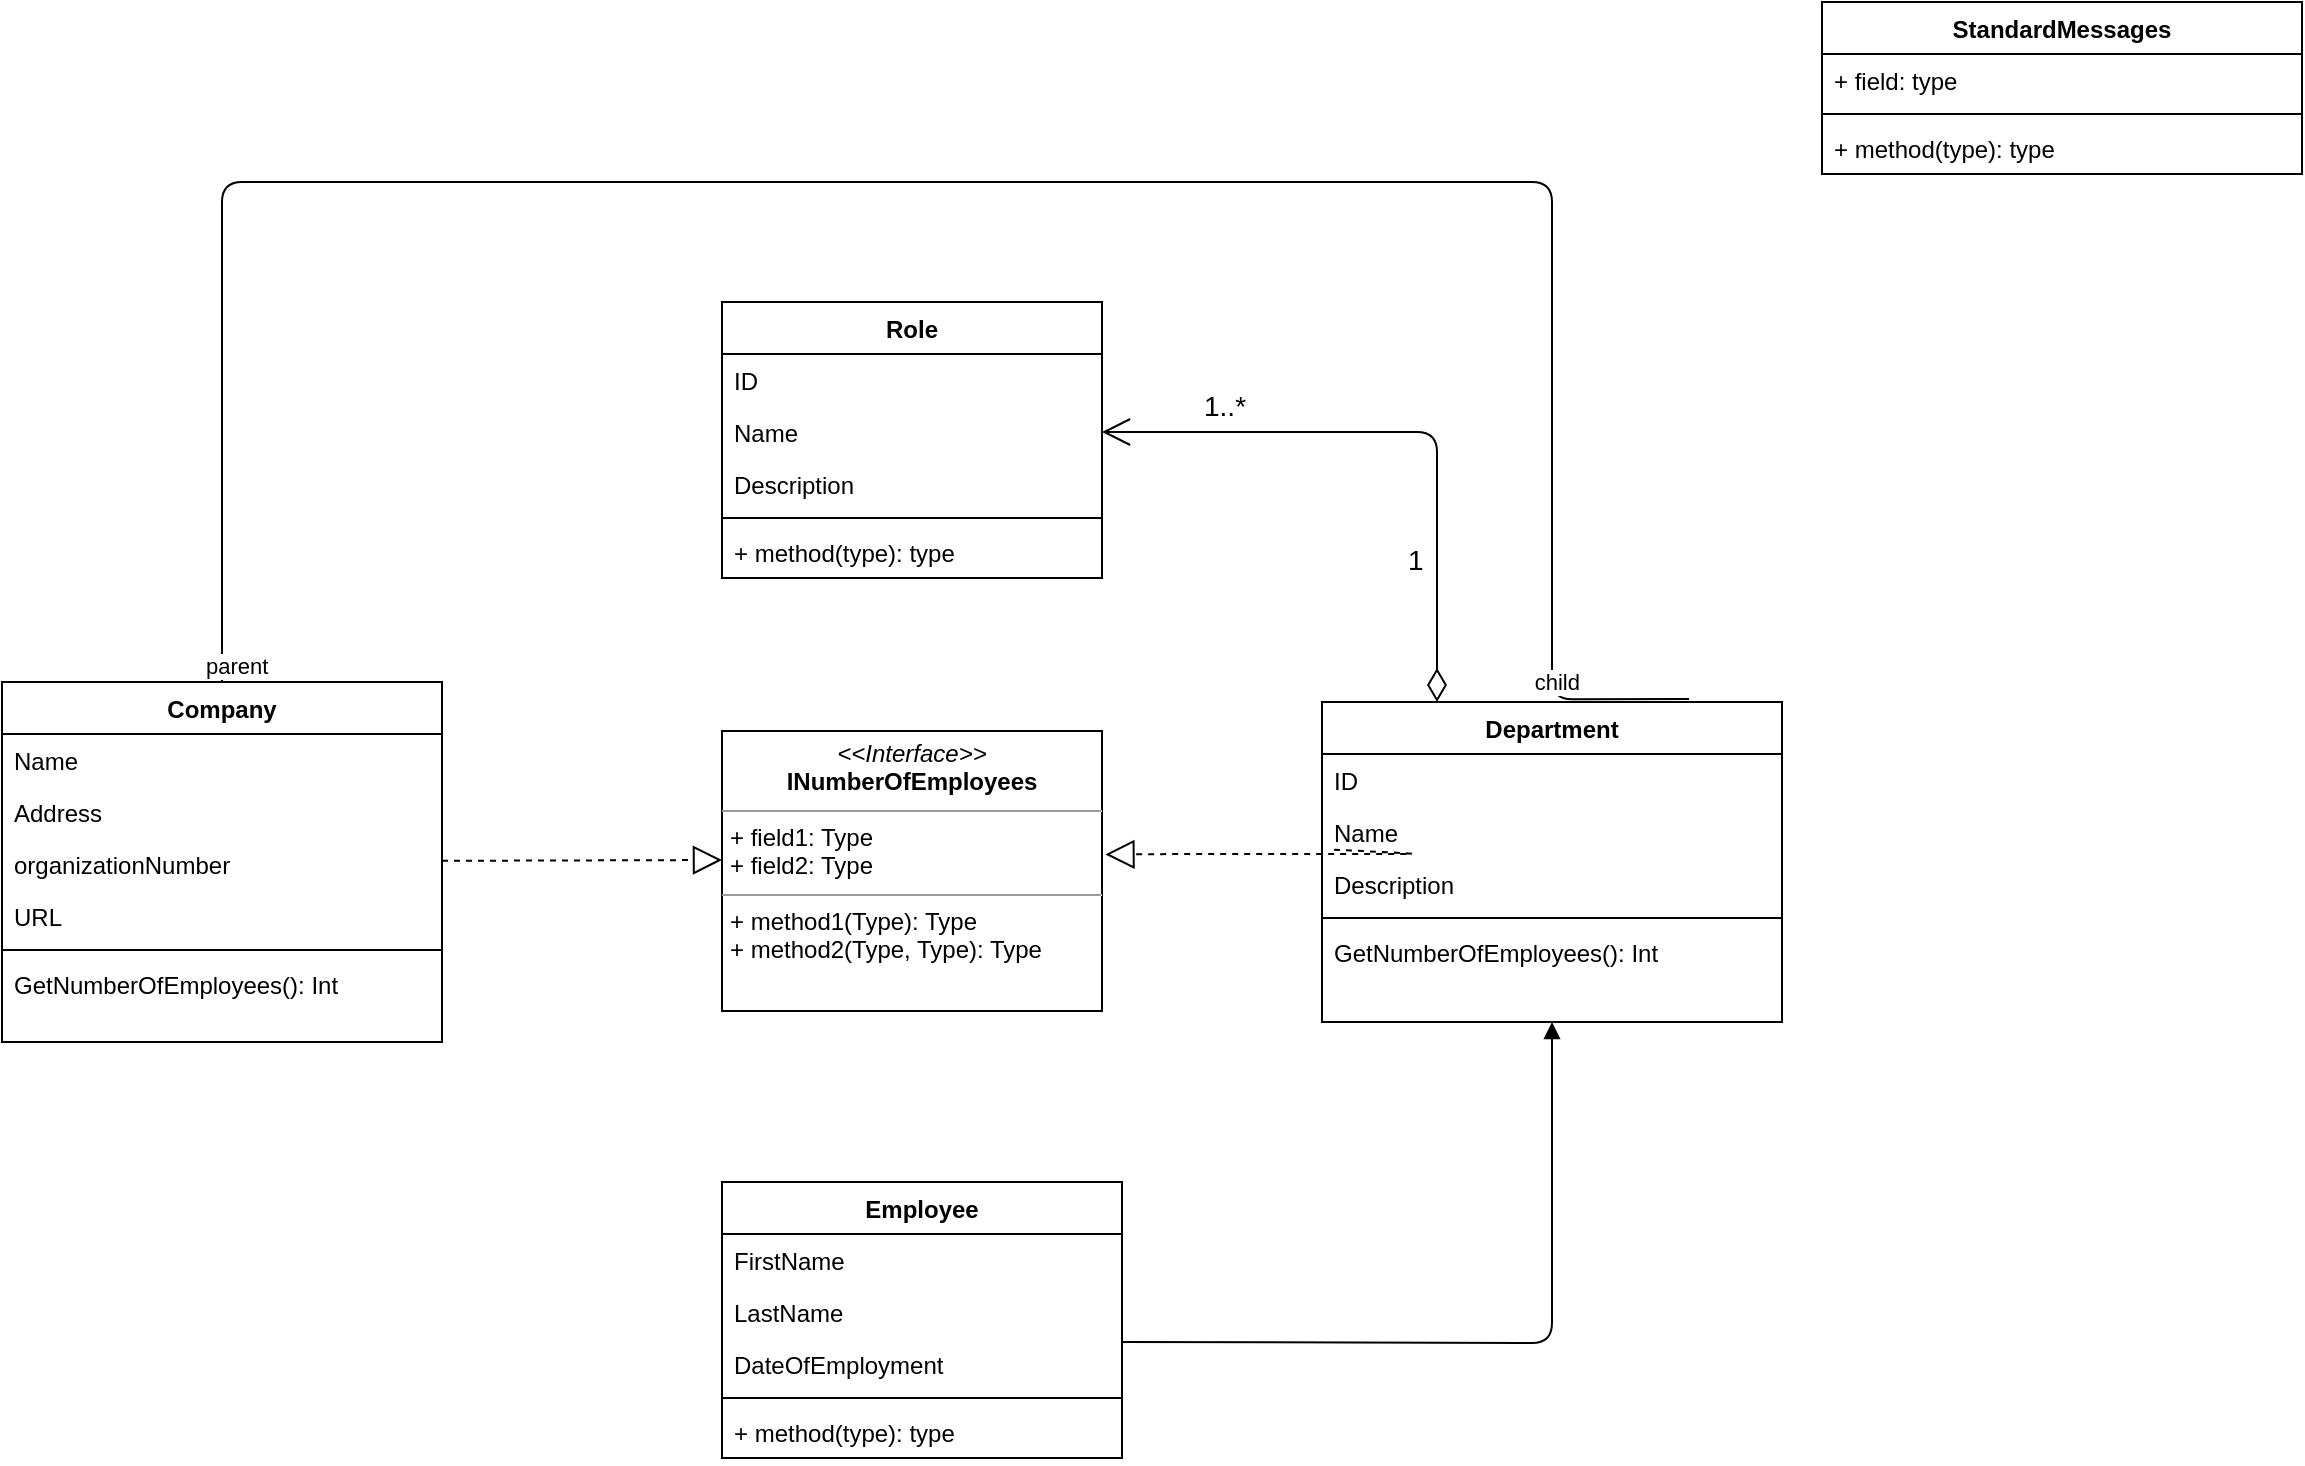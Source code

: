 <mxfile version="15.2.5" type="github">
  <diagram id="iJiHooxQ-oz1hIhevUaH" name="Page-1">
    <mxGraphModel dx="2500" dy="885" grid="1" gridSize="10" guides="1" tooltips="1" connect="1" arrows="1" fold="1" page="1" pageScale="1" pageWidth="827" pageHeight="1169" math="0" shadow="0">
      <root>
        <mxCell id="0" />
        <mxCell id="1" parent="0" />
        <mxCell id="I_DvOhb7d0Lh7Mm7Guor-1" value="Employee" style="swimlane;fontStyle=1;align=center;verticalAlign=top;childLayout=stackLayout;horizontal=1;startSize=26;horizontalStack=0;resizeParent=1;resizeParentMax=0;resizeLast=0;collapsible=1;marginBottom=0;" vertex="1" parent="1">
          <mxGeometry x="340" y="740" width="200" height="138" as="geometry" />
        </mxCell>
        <mxCell id="I_DvOhb7d0Lh7Mm7Guor-27" value="FirstName" style="text;strokeColor=none;fillColor=none;align=left;verticalAlign=top;spacingLeft=4;spacingRight=4;overflow=hidden;rotatable=0;points=[[0,0.5],[1,0.5]];portConstraint=eastwest;" vertex="1" parent="I_DvOhb7d0Lh7Mm7Guor-1">
          <mxGeometry y="26" width="200" height="26" as="geometry" />
        </mxCell>
        <mxCell id="I_DvOhb7d0Lh7Mm7Guor-48" value="LastName" style="text;strokeColor=none;fillColor=none;align=left;verticalAlign=top;spacingLeft=4;spacingRight=4;overflow=hidden;rotatable=0;points=[[0,0.5],[1,0.5]];portConstraint=eastwest;" vertex="1" parent="I_DvOhb7d0Lh7Mm7Guor-1">
          <mxGeometry y="52" width="200" height="26" as="geometry" />
        </mxCell>
        <mxCell id="I_DvOhb7d0Lh7Mm7Guor-28" value="DateOfEmployment" style="text;strokeColor=none;fillColor=none;align=left;verticalAlign=top;spacingLeft=4;spacingRight=4;overflow=hidden;rotatable=0;points=[[0,0.5],[1,0.5]];portConstraint=eastwest;" vertex="1" parent="I_DvOhb7d0Lh7Mm7Guor-1">
          <mxGeometry y="78" width="200" height="26" as="geometry" />
        </mxCell>
        <mxCell id="I_DvOhb7d0Lh7Mm7Guor-3" value="" style="line;strokeWidth=1;fillColor=none;align=left;verticalAlign=middle;spacingTop=-1;spacingLeft=3;spacingRight=3;rotatable=0;labelPosition=right;points=[];portConstraint=eastwest;" vertex="1" parent="I_DvOhb7d0Lh7Mm7Guor-1">
          <mxGeometry y="104" width="200" height="8" as="geometry" />
        </mxCell>
        <mxCell id="I_DvOhb7d0Lh7Mm7Guor-4" value="+ method(type): type" style="text;strokeColor=none;fillColor=none;align=left;verticalAlign=top;spacingLeft=4;spacingRight=4;overflow=hidden;rotatable=0;points=[[0,0.5],[1,0.5]];portConstraint=eastwest;" vertex="1" parent="I_DvOhb7d0Lh7Mm7Guor-1">
          <mxGeometry y="112" width="200" height="26" as="geometry" />
        </mxCell>
        <mxCell id="I_DvOhb7d0Lh7Mm7Guor-5" value="Department&#xa;" style="swimlane;fontStyle=1;align=center;verticalAlign=top;childLayout=stackLayout;horizontal=1;startSize=26;horizontalStack=0;resizeParent=1;resizeParentMax=0;resizeLast=0;collapsible=1;marginBottom=0;" vertex="1" parent="1">
          <mxGeometry x="640" y="500" width="230" height="160" as="geometry" />
        </mxCell>
        <mxCell id="I_DvOhb7d0Lh7Mm7Guor-20" value="ID" style="text;strokeColor=none;fillColor=none;align=left;verticalAlign=top;spacingLeft=4;spacingRight=4;overflow=hidden;rotatable=0;points=[[0,0.5],[1,0.5]];portConstraint=eastwest;" vertex="1" parent="I_DvOhb7d0Lh7Mm7Guor-5">
          <mxGeometry y="26" width="230" height="26" as="geometry" />
        </mxCell>
        <mxCell id="I_DvOhb7d0Lh7Mm7Guor-21" value="Name" style="text;strokeColor=none;fillColor=none;align=left;verticalAlign=top;spacingLeft=4;spacingRight=4;overflow=hidden;rotatable=0;points=[[0,0.5],[1,0.5]];portConstraint=eastwest;" vertex="1" parent="I_DvOhb7d0Lh7Mm7Guor-5">
          <mxGeometry y="52" width="230" height="26" as="geometry" />
        </mxCell>
        <mxCell id="I_DvOhb7d0Lh7Mm7Guor-6" value="Description" style="text;strokeColor=none;fillColor=none;align=left;verticalAlign=top;spacingLeft=4;spacingRight=4;overflow=hidden;rotatable=0;points=[[0,0.5],[1,0.5]];portConstraint=eastwest;" vertex="1" parent="I_DvOhb7d0Lh7Mm7Guor-5">
          <mxGeometry y="78" width="230" height="26" as="geometry" />
        </mxCell>
        <mxCell id="I_DvOhb7d0Lh7Mm7Guor-7" value="" style="line;strokeWidth=1;fillColor=none;align=left;verticalAlign=middle;spacingTop=-1;spacingLeft=3;spacingRight=3;rotatable=0;labelPosition=right;points=[];portConstraint=eastwest;" vertex="1" parent="I_DvOhb7d0Lh7Mm7Guor-5">
          <mxGeometry y="104" width="230" height="8" as="geometry" />
        </mxCell>
        <mxCell id="I_DvOhb7d0Lh7Mm7Guor-8" value="GetNumberOfEmployees(): Int" style="text;strokeColor=none;fillColor=none;align=left;verticalAlign=top;spacingLeft=4;spacingRight=4;overflow=hidden;rotatable=0;points=[[0,0.5],[1,0.5]];portConstraint=eastwest;" vertex="1" parent="I_DvOhb7d0Lh7Mm7Guor-5">
          <mxGeometry y="112" width="230" height="48" as="geometry" />
        </mxCell>
        <mxCell id="I_DvOhb7d0Lh7Mm7Guor-13" value="Company" style="swimlane;fontStyle=1;align=center;verticalAlign=top;childLayout=stackLayout;horizontal=1;startSize=26;horizontalStack=0;resizeParent=1;resizeParentMax=0;resizeLast=0;collapsible=1;marginBottom=0;" vertex="1" parent="1">
          <mxGeometry x="-20" y="490" width="220" height="180" as="geometry" />
        </mxCell>
        <mxCell id="I_DvOhb7d0Lh7Mm7Guor-17" value="Name&#xa;" style="text;strokeColor=none;fillColor=none;align=left;verticalAlign=top;spacingLeft=4;spacingRight=4;overflow=hidden;rotatable=0;points=[[0,0.5],[1,0.5]];portConstraint=eastwest;" vertex="1" parent="I_DvOhb7d0Lh7Mm7Guor-13">
          <mxGeometry y="26" width="220" height="26" as="geometry" />
        </mxCell>
        <mxCell id="I_DvOhb7d0Lh7Mm7Guor-18" value="Address" style="text;strokeColor=none;fillColor=none;align=left;verticalAlign=top;spacingLeft=4;spacingRight=4;overflow=hidden;rotatable=0;points=[[0,0.5],[1,0.5]];portConstraint=eastwest;" vertex="1" parent="I_DvOhb7d0Lh7Mm7Guor-13">
          <mxGeometry y="52" width="220" height="26" as="geometry" />
        </mxCell>
        <mxCell id="I_DvOhb7d0Lh7Mm7Guor-19" value="organizationNumber" style="text;strokeColor=none;fillColor=none;align=left;verticalAlign=top;spacingLeft=4;spacingRight=4;overflow=hidden;rotatable=0;points=[[0,0.5],[1,0.5]];portConstraint=eastwest;" vertex="1" parent="I_DvOhb7d0Lh7Mm7Guor-13">
          <mxGeometry y="78" width="220" height="26" as="geometry" />
        </mxCell>
        <mxCell id="I_DvOhb7d0Lh7Mm7Guor-14" value="URL" style="text;strokeColor=none;fillColor=none;align=left;verticalAlign=top;spacingLeft=4;spacingRight=4;overflow=hidden;rotatable=0;points=[[0,0.5],[1,0.5]];portConstraint=eastwest;" vertex="1" parent="I_DvOhb7d0Lh7Mm7Guor-13">
          <mxGeometry y="104" width="220" height="26" as="geometry" />
        </mxCell>
        <mxCell id="I_DvOhb7d0Lh7Mm7Guor-15" value="" style="line;strokeWidth=1;fillColor=none;align=left;verticalAlign=middle;spacingTop=-1;spacingLeft=3;spacingRight=3;rotatable=0;labelPosition=right;points=[];portConstraint=eastwest;" vertex="1" parent="I_DvOhb7d0Lh7Mm7Guor-13">
          <mxGeometry y="130" width="220" height="8" as="geometry" />
        </mxCell>
        <mxCell id="I_DvOhb7d0Lh7Mm7Guor-16" value="GetNumberOfEmployees(): Int" style="text;strokeColor=none;fillColor=none;align=left;verticalAlign=top;spacingLeft=4;spacingRight=4;overflow=hidden;rotatable=0;points=[[0,0.5],[1,0.5]];portConstraint=eastwest;" vertex="1" parent="I_DvOhb7d0Lh7Mm7Guor-13">
          <mxGeometry y="138" width="220" height="42" as="geometry" />
        </mxCell>
        <mxCell id="I_DvOhb7d0Lh7Mm7Guor-26" value="&lt;p style=&quot;margin: 0px ; margin-top: 4px ; text-align: center&quot;&gt;&lt;i&gt;&amp;lt;&amp;lt;Interface&amp;gt;&amp;gt;&lt;/i&gt;&lt;br&gt;&lt;b&gt;INumberOfEmployees&lt;/b&gt;&lt;br&gt;&lt;/p&gt;&lt;hr size=&quot;1&quot;&gt;&lt;p style=&quot;margin: 0px ; margin-left: 4px&quot;&gt;+ field1: Type&lt;br&gt;+ field2: Type&lt;/p&gt;&lt;hr size=&quot;1&quot;&gt;&lt;p style=&quot;margin: 0px ; margin-left: 4px&quot;&gt;+ method1(Type): Type&lt;br&gt;+ method2(Type, Type): Type&lt;/p&gt;" style="verticalAlign=top;align=left;overflow=fill;fontSize=12;fontFamily=Helvetica;html=1;" vertex="1" parent="1">
          <mxGeometry x="340" y="514.5" width="190" height="140" as="geometry" />
        </mxCell>
        <mxCell id="I_DvOhb7d0Lh7Mm7Guor-29" value="Role" style="swimlane;fontStyle=1;align=center;verticalAlign=top;childLayout=stackLayout;horizontal=1;startSize=26;horizontalStack=0;resizeParent=1;resizeParentMax=0;resizeLast=0;collapsible=1;marginBottom=0;" vertex="1" parent="1">
          <mxGeometry x="340" y="300" width="190" height="138" as="geometry" />
        </mxCell>
        <mxCell id="I_DvOhb7d0Lh7Mm7Guor-33" value="ID" style="text;strokeColor=none;fillColor=none;align=left;verticalAlign=top;spacingLeft=4;spacingRight=4;overflow=hidden;rotatable=0;points=[[0,0.5],[1,0.5]];portConstraint=eastwest;" vertex="1" parent="I_DvOhb7d0Lh7Mm7Guor-29">
          <mxGeometry y="26" width="190" height="26" as="geometry" />
        </mxCell>
        <mxCell id="I_DvOhb7d0Lh7Mm7Guor-34" value="Name" style="text;strokeColor=none;fillColor=none;align=left;verticalAlign=top;spacingLeft=4;spacingRight=4;overflow=hidden;rotatable=0;points=[[0,0.5],[1,0.5]];portConstraint=eastwest;" vertex="1" parent="I_DvOhb7d0Lh7Mm7Guor-29">
          <mxGeometry y="52" width="190" height="26" as="geometry" />
        </mxCell>
        <mxCell id="I_DvOhb7d0Lh7Mm7Guor-30" value="Description" style="text;strokeColor=none;fillColor=none;align=left;verticalAlign=top;spacingLeft=4;spacingRight=4;overflow=hidden;rotatable=0;points=[[0,0.5],[1,0.5]];portConstraint=eastwest;" vertex="1" parent="I_DvOhb7d0Lh7Mm7Guor-29">
          <mxGeometry y="78" width="190" height="26" as="geometry" />
        </mxCell>
        <mxCell id="I_DvOhb7d0Lh7Mm7Guor-31" value="" style="line;strokeWidth=1;fillColor=none;align=left;verticalAlign=middle;spacingTop=-1;spacingLeft=3;spacingRight=3;rotatable=0;labelPosition=right;points=[];portConstraint=eastwest;" vertex="1" parent="I_DvOhb7d0Lh7Mm7Guor-29">
          <mxGeometry y="104" width="190" height="8" as="geometry" />
        </mxCell>
        <mxCell id="I_DvOhb7d0Lh7Mm7Guor-32" value="+ method(type): type" style="text;strokeColor=none;fillColor=none;align=left;verticalAlign=top;spacingLeft=4;spacingRight=4;overflow=hidden;rotatable=0;points=[[0,0.5],[1,0.5]];portConstraint=eastwest;" vertex="1" parent="I_DvOhb7d0Lh7Mm7Guor-29">
          <mxGeometry y="112" width="190" height="26" as="geometry" />
        </mxCell>
        <mxCell id="I_DvOhb7d0Lh7Mm7Guor-35" value="StandardMessages" style="swimlane;fontStyle=1;align=center;verticalAlign=top;childLayout=stackLayout;horizontal=1;startSize=26;horizontalStack=0;resizeParent=1;resizeParentMax=0;resizeLast=0;collapsible=1;marginBottom=0;" vertex="1" parent="1">
          <mxGeometry x="890" y="150" width="240" height="86" as="geometry" />
        </mxCell>
        <mxCell id="I_DvOhb7d0Lh7Mm7Guor-36" value="+ field: type" style="text;strokeColor=none;fillColor=none;align=left;verticalAlign=top;spacingLeft=4;spacingRight=4;overflow=hidden;rotatable=0;points=[[0,0.5],[1,0.5]];portConstraint=eastwest;" vertex="1" parent="I_DvOhb7d0Lh7Mm7Guor-35">
          <mxGeometry y="26" width="240" height="26" as="geometry" />
        </mxCell>
        <mxCell id="I_DvOhb7d0Lh7Mm7Guor-37" value="" style="line;strokeWidth=1;fillColor=none;align=left;verticalAlign=middle;spacingTop=-1;spacingLeft=3;spacingRight=3;rotatable=0;labelPosition=right;points=[];portConstraint=eastwest;" vertex="1" parent="I_DvOhb7d0Lh7Mm7Guor-35">
          <mxGeometry y="52" width="240" height="8" as="geometry" />
        </mxCell>
        <mxCell id="I_DvOhb7d0Lh7Mm7Guor-38" value="+ method(type): type" style="text;strokeColor=none;fillColor=none;align=left;verticalAlign=top;spacingLeft=4;spacingRight=4;overflow=hidden;rotatable=0;points=[[0,0.5],[1,0.5]];portConstraint=eastwest;" vertex="1" parent="I_DvOhb7d0Lh7Mm7Guor-35">
          <mxGeometry y="60" width="240" height="26" as="geometry" />
        </mxCell>
        <mxCell id="I_DvOhb7d0Lh7Mm7Guor-40" value="" style="endArrow=block;dashed=1;endFill=0;endSize=12;html=1;" edge="1" parent="1">
          <mxGeometry width="160" relative="1" as="geometry">
            <mxPoint x="200" y="579.41" as="sourcePoint" />
            <mxPoint x="340" y="579" as="targetPoint" />
          </mxGeometry>
        </mxCell>
        <mxCell id="I_DvOhb7d0Lh7Mm7Guor-43" value="" style="endArrow=block;dashed=1;endFill=0;endSize=12;html=1;entryX=1.009;entryY=0.441;entryDx=0;entryDy=0;entryPerimeter=0;exitX=0.026;exitY=-0.161;exitDx=0;exitDy=0;exitPerimeter=0;" edge="1" parent="1" source="I_DvOhb7d0Lh7Mm7Guor-6" target="I_DvOhb7d0Lh7Mm7Guor-26">
          <mxGeometry width="160" relative="1" as="geometry">
            <mxPoint x="630" y="576" as="sourcePoint" />
            <mxPoint x="540" y="577" as="targetPoint" />
            <Array as="points">
              <mxPoint x="690" y="576" />
              <mxPoint x="570" y="576" />
            </Array>
          </mxGeometry>
        </mxCell>
        <mxCell id="I_DvOhb7d0Lh7Mm7Guor-45" value="" style="endArrow=none;html=1;edgeStyle=orthogonalEdgeStyle;entryX=0.798;entryY=-0.009;entryDx=0;entryDy=0;entryPerimeter=0;" edge="1" parent="1" source="I_DvOhb7d0Lh7Mm7Guor-13" target="I_DvOhb7d0Lh7Mm7Guor-5">
          <mxGeometry relative="1" as="geometry">
            <mxPoint x="60" y="440" as="sourcePoint" />
            <mxPoint x="220" y="440" as="targetPoint" />
            <Array as="points">
              <mxPoint x="90" y="240" />
              <mxPoint x="755" y="240" />
              <mxPoint x="755" y="499" />
            </Array>
          </mxGeometry>
        </mxCell>
        <mxCell id="I_DvOhb7d0Lh7Mm7Guor-46" value="parent" style="edgeLabel;resizable=0;html=1;align=left;verticalAlign=bottom;" connectable="0" vertex="1" parent="I_DvOhb7d0Lh7Mm7Guor-45">
          <mxGeometry x="-1" relative="1" as="geometry">
            <mxPoint x="-10" as="offset" />
          </mxGeometry>
        </mxCell>
        <mxCell id="I_DvOhb7d0Lh7Mm7Guor-47" value="child" style="edgeLabel;resizable=0;html=1;align=right;verticalAlign=bottom;" connectable="0" vertex="1" parent="I_DvOhb7d0Lh7Mm7Guor-45">
          <mxGeometry x="1" relative="1" as="geometry">
            <mxPoint x="-54" as="offset" />
          </mxGeometry>
        </mxCell>
        <mxCell id="I_DvOhb7d0Lh7Mm7Guor-50" value="&lt;font style=&quot;font-size: 14px&quot;&gt;1&lt;/font&gt;" style="endArrow=open;html=1;endSize=12;startArrow=diamondThin;startSize=14;startFill=0;edgeStyle=orthogonalEdgeStyle;align=left;verticalAlign=bottom;exitX=0.25;exitY=0;exitDx=0;exitDy=0;entryX=1;entryY=0.5;entryDx=0;entryDy=0;" edge="1" parent="1" source="I_DvOhb7d0Lh7Mm7Guor-5" target="I_DvOhb7d0Lh7Mm7Guor-34">
          <mxGeometry x="-0.603" y="18" relative="1" as="geometry">
            <mxPoint x="580" y="410" as="sourcePoint" />
            <mxPoint x="698" y="330" as="targetPoint" />
            <Array as="points">
              <mxPoint x="698" y="365" />
            </Array>
            <mxPoint x="1" as="offset" />
          </mxGeometry>
        </mxCell>
        <mxCell id="I_DvOhb7d0Lh7Mm7Guor-51" value="1..*" style="edgeLabel;html=1;align=center;verticalAlign=middle;resizable=0;points=[];fontSize=14;" vertex="1" connectable="0" parent="I_DvOhb7d0Lh7Mm7Guor-50">
          <mxGeometry x="0.646" y="-1" relative="1" as="geometry">
            <mxPoint x="7" y="-12" as="offset" />
          </mxGeometry>
        </mxCell>
        <mxCell id="I_DvOhb7d0Lh7Mm7Guor-52" value="" style="endArrow=block;endFill=1;html=1;edgeStyle=orthogonalEdgeStyle;align=left;verticalAlign=top;fontSize=14;entryX=0.5;entryY=1;entryDx=0;entryDy=0;" edge="1" parent="1" target="I_DvOhb7d0Lh7Mm7Guor-5">
          <mxGeometry x="-0.84" y="-10" relative="1" as="geometry">
            <mxPoint x="540" y="820" as="sourcePoint" />
            <mxPoint x="700" y="820" as="targetPoint" />
            <mxPoint as="offset" />
          </mxGeometry>
        </mxCell>
      </root>
    </mxGraphModel>
  </diagram>
</mxfile>
